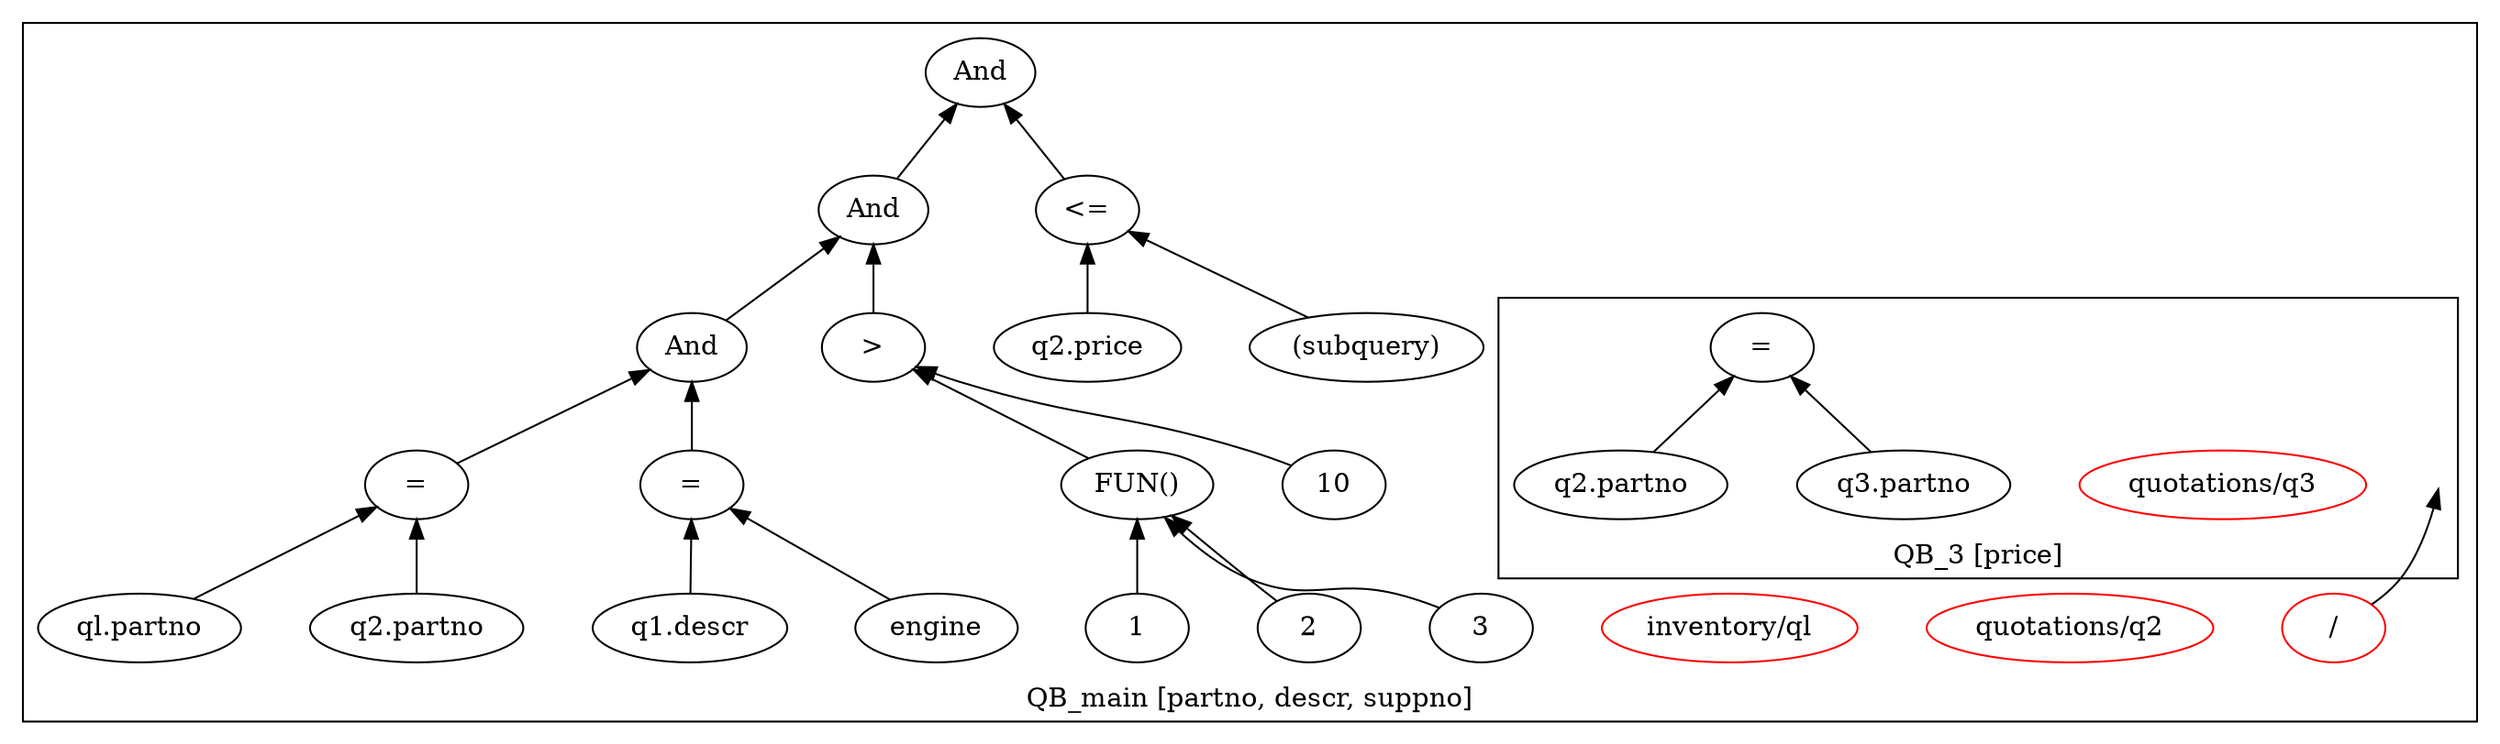 digraph example1 {
    rankdir=BT;
    nodesep=0.5;
    ordering="in";
  subgraph cluster_QB_main {
    label = "QB_main [partno, descr, suppno]";
    "QB_main_pt"[shape=point, color=white];
    "QUN_4"[label="/", color=red]
    "QUN_4" -> "QB_3_pt";
  subgraph cluster_QB_3 {
    label = "QB_3 [price]";
    "QB_3_pt"[shape=point, color=white];
    "QUN_2"[label="quotations/q3", color=red]
    exprnode0x7f98d4512fa8[label="="];
    exprnode0x7f98d4512ee8 -> exprnode0x7f98d4512fa8;
    exprnode0x7f98d4512f58 -> exprnode0x7f98d4512fa8;
    exprnode0x7f98d4512ee8[label="q2.partno"];
    exprnode0x7f98d4512f58[label="q3.partno"];
}
    "QUN_1"[label="quotations/q2", color=red]
    "QUN_0"[label="inventory/ql", color=red]
    exprnode0x7f98d4513588[label="And"];
    exprnode0x7f98d4511ce8 -> exprnode0x7f98d4513588;
    exprnode0x7f98d4513538 -> exprnode0x7f98d4513588;
    exprnode0x7f98d4511ce8[label="And"];
    exprnode0x7f98d4510108 -> exprnode0x7f98d4511ce8;
    exprnode0x7f98d4511c98 -> exprnode0x7f98d4511ce8;
    exprnode0x7f98d4510108[label="And"];
    exprnode0x7f98d450ed08 -> exprnode0x7f98d4510108;
    exprnode0x7f98d45100b8 -> exprnode0x7f98d4510108;
    exprnode0x7f98d450ed08[label="="];
    exprnode0x7f98d450e578 -> exprnode0x7f98d450ed08;
    exprnode0x7f98d450ecb8 -> exprnode0x7f98d450ed08;
    exprnode0x7f98d450e578[label="ql.partno"];
    exprnode0x7f98d450ecb8[label="q2.partno"];
    exprnode0x7f98d45100b8[label="="];
    exprnode0x7f98d450ed78 -> exprnode0x7f98d45100b8;
    exprnode0x7f98d450fc28 -> exprnode0x7f98d45100b8;
    exprnode0x7f98d450ed78[label="q1.descr"];
    exprnode0x7f98d450fc28[label="engine"];
    exprnode0x7f98d4511c98[label=">"];
    exprnode0x7f98d4511b28 -> exprnode0x7f98d4511c98;
    exprnode0x7f98d4510e58 -> exprnode0x7f98d4511c98;
    exprnode0x7f98d4511b28[label="FUN()"];
    exprnode0x7f98d4511178 -> exprnode0x7f98d4511b28;
    exprnode0x7f98d4511178[label="1"];
    exprnode0x7f98d45111e8 -> exprnode0x7f98d4511b28;
    exprnode0x7f98d45111e8[label="2"];
    exprnode0x7f98d4511668 -> exprnode0x7f98d4511b28;
    exprnode0x7f98d4511668[label="3"];
    exprnode0x7f98d4510e58[label="10"];
    exprnode0x7f98d4513538[label="<="];
    exprnode0x7f98d4512598 -> exprnode0x7f98d4513538;
    exprnode0x7f98d45134e8 -> exprnode0x7f98d4513538;
    exprnode0x7f98d4512598[label="q2.price"];
    exprnode0x7f98d45134e8[label="(subquery)"];
}
}
